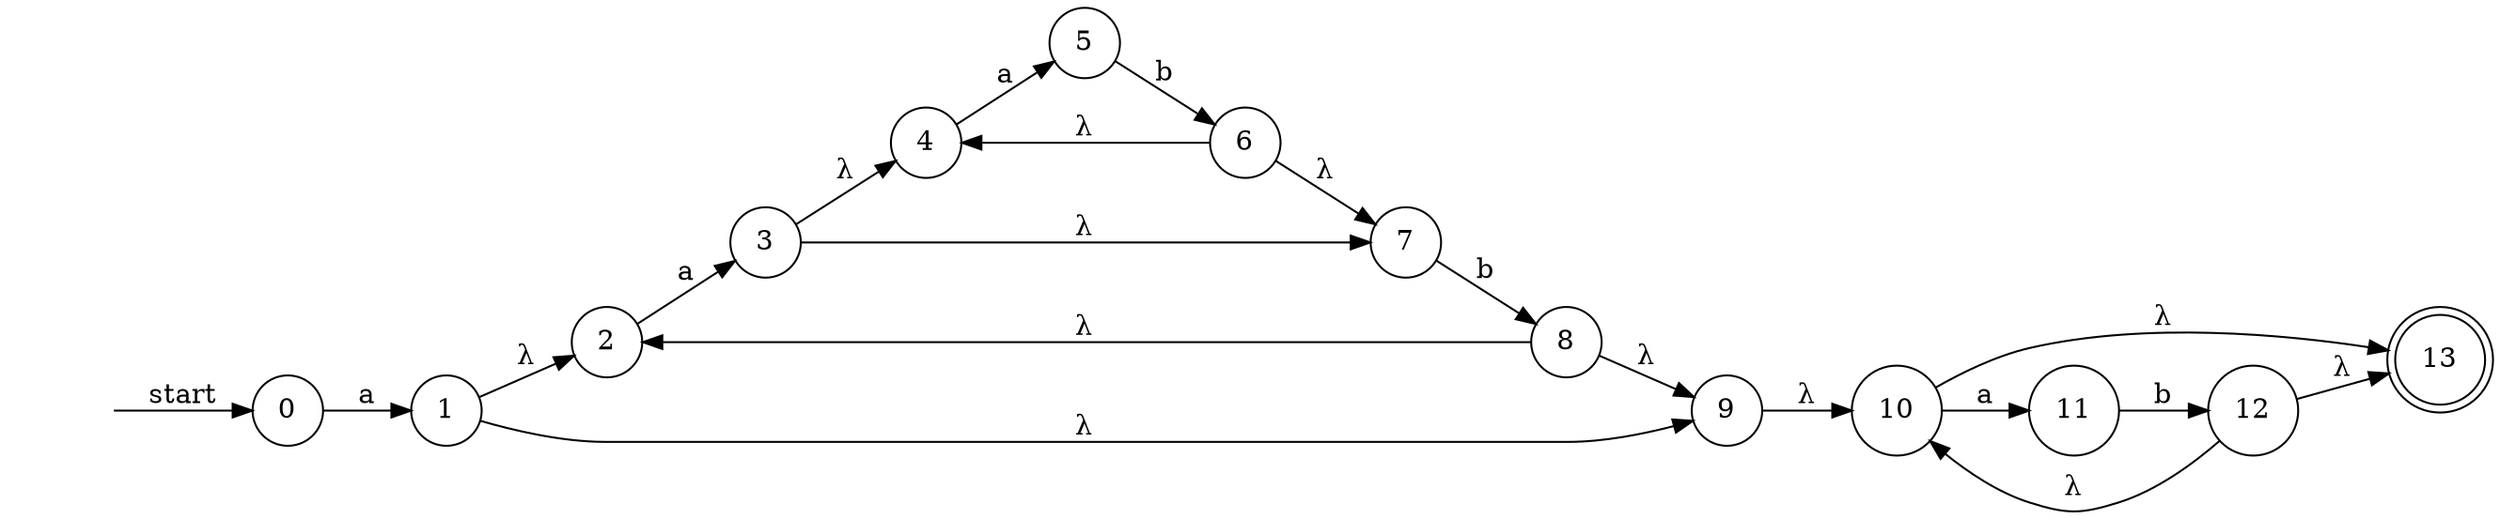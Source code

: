 digraph graph_3_2{
    rankdir=LR;

    "" [shape = none];
    13 [shape = doublecircle];
    node [shape = circle];

    "" -> 0 [label = "start"];
    0 -> 1 [label = "a"];
    1 -> 2 [label = "λ"];
    1 -> 9 [label = "λ"];
    2 -> 3 [label = "a"];
    3 -> 4 [label = "λ"];
    3 -> 7 [label = "λ"];
    4 -> 5 [label = "a"];
    5 -> 6 [label = "b"];
    6 -> 4 [label = "λ"];
    6 -> 7 [label = "λ"];
    7 -> 8 [label = "b"];
    8 -> 2 [label = "λ"];
    8 -> 9 [label = "λ"];
    9 -> 10 [label = "λ"];
    10 -> 13 [label = "λ"];
    10 -> 11 [label = "a"];
    11 -> 12 [label = "b"];
    12 -> 10 [label = "λ"];
    12 -> 13 [label = "λ"];
}
